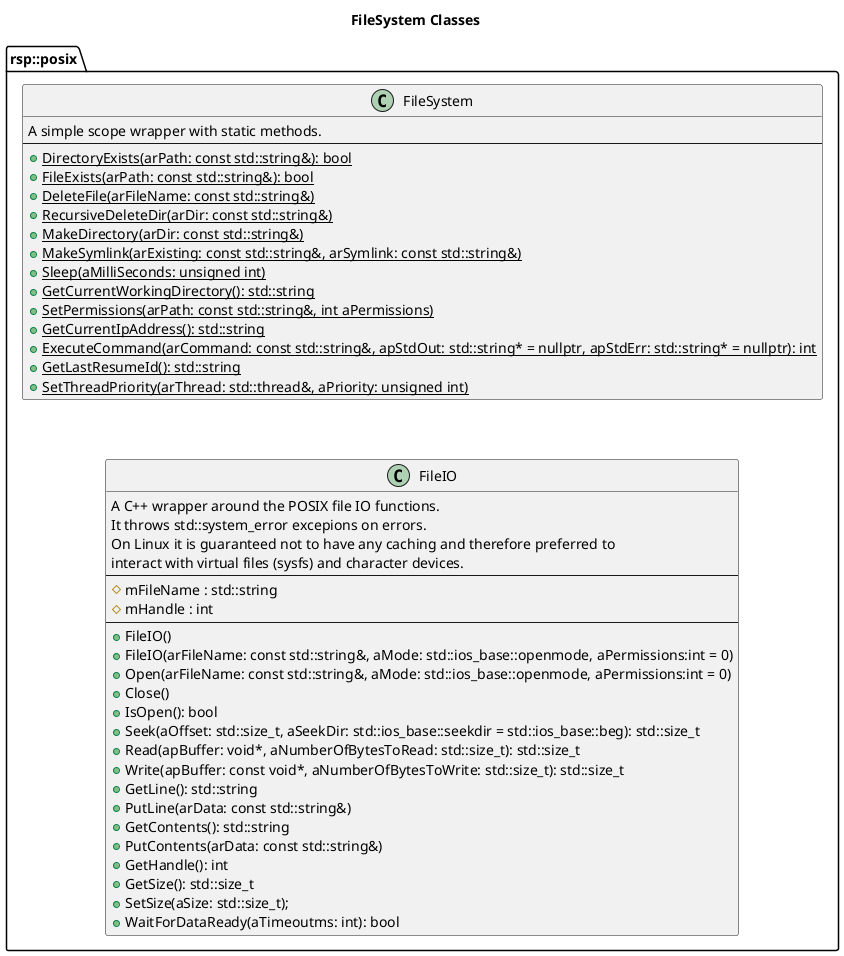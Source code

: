@startuml

title FileSystem Classes

namespace rsp::posix {

class FileIO {
    A C++ wrapper around the POSIX file IO functions.
    It throws std::system_error excepions on errors.
    On Linux it is guaranteed not to have any caching and therefore preferred to
    interact with virtual files (sysfs) and character devices.
--
    #mFileName : std::string
    #mHandle : int    
--
    +FileIO()
    +FileIO(arFileName: const std::string&, aMode: std::ios_base::openmode, aPermissions:int = 0)
    +Open(arFileName: const std::string&, aMode: std::ios_base::openmode, aPermissions:int = 0)
    +Close()
    +IsOpen(): bool
    +Seek(aOffset: std::size_t, aSeekDir: std::ios_base::seekdir = std::ios_base::beg): std::size_t
    +Read(apBuffer: void*, aNumberOfBytesToRead: std::size_t): std::size_t
    +Write(apBuffer: const void*, aNumberOfBytesToWrite: std::size_t): std::size_t
    +GetLine(): std::string
    +PutLine(arData: const std::string&)
    +GetContents(): std::string
    +PutContents(arData: const std::string&)
    +GetHandle(): int
    +GetSize(): std::size_t
    +SetSize(aSize: std::size_t);
    +WaitForDataReady(aTimeoutms: int): bool
}

class FileSystem {
    A simple scope wrapper with static methods.
--
    +{static} DirectoryExists(arPath: const std::string&): bool
    +{static} FileExists(arPath: const std::string&): bool
    +{static} DeleteFile(arFileName: const std::string&)
    +{static} RecursiveDeleteDir(arDir: const std::string&)
    +{static} MakeDirectory(arDir: const std::string&)
    +{static} MakeSymlink(arExisting: const std::string&, arSymlink: const std::string&)
    +{static} Sleep(aMilliSeconds: unsigned int)
    +{static} GetCurrentWorkingDirectory(): std::string
    +{static} SetPermissions(arPath: const std::string&, int aPermissions)
    +{static} GetCurrentIpAddress(): std::string
    +{static} ExecuteCommand(arCommand: const std::string&, apStdOut: std::string* = nullptr, apStdErr: std::string* = nullptr): int
    +{static} GetLastResumeId(): std::string
    +{static} SetThreadPriority(arThread: std::thread&, aPriority: unsigned int)
}

FileSystem <-[hidden]- FileIO

}

@enduml
